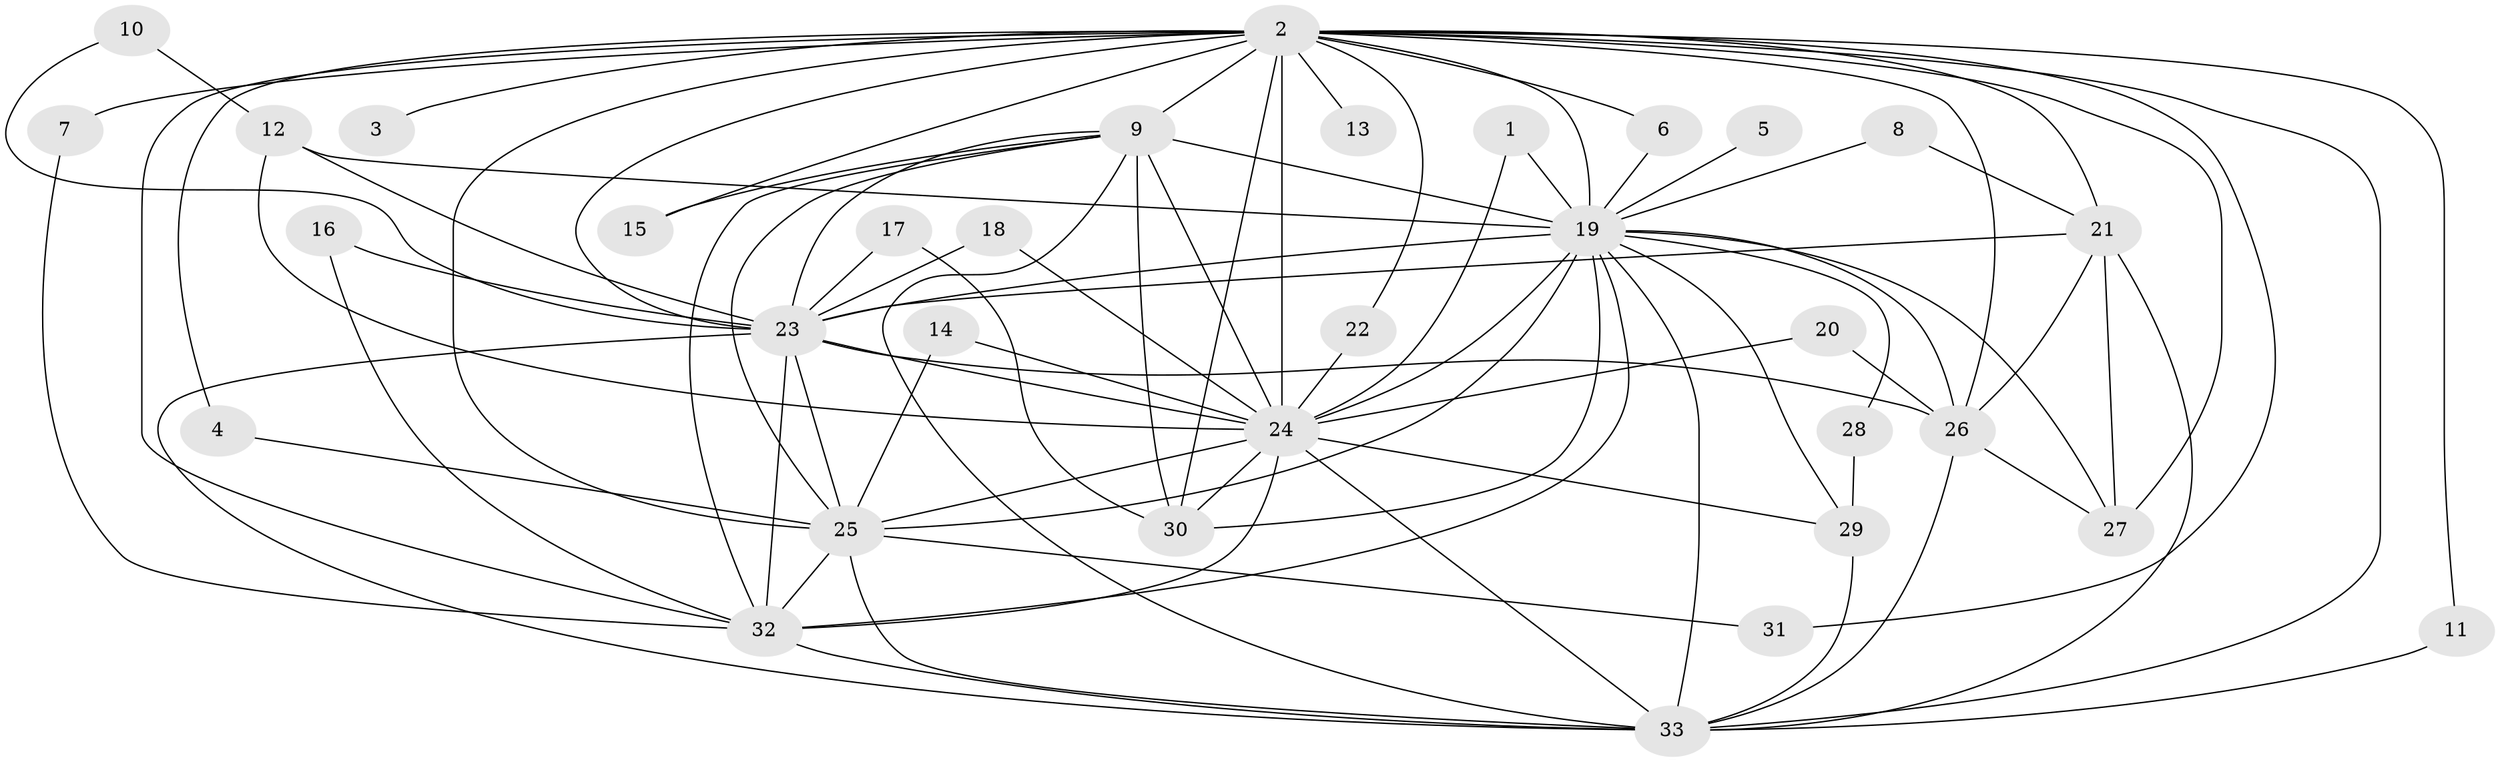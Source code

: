 // original degree distribution, {19: 0.045454545454545456, 20: 0.015151515151515152, 18: 0.015151515151515152, 15: 0.015151515151515152, 16: 0.030303030303030304, 14: 0.015151515151515152, 13: 0.015151515151515152, 3: 0.13636363636363635, 4: 0.15151515151515152, 2: 0.5454545454545454, 6: 0.015151515151515152}
// Generated by graph-tools (version 1.1) at 2025/25/03/09/25 03:25:43]
// undirected, 33 vertices, 85 edges
graph export_dot {
graph [start="1"]
  node [color=gray90,style=filled];
  1;
  2;
  3;
  4;
  5;
  6;
  7;
  8;
  9;
  10;
  11;
  12;
  13;
  14;
  15;
  16;
  17;
  18;
  19;
  20;
  21;
  22;
  23;
  24;
  25;
  26;
  27;
  28;
  29;
  30;
  31;
  32;
  33;
  1 -- 19 [weight=1.0];
  1 -- 24 [weight=1.0];
  2 -- 3 [weight=1.0];
  2 -- 4 [weight=1.0];
  2 -- 6 [weight=1.0];
  2 -- 7 [weight=2.0];
  2 -- 9 [weight=3.0];
  2 -- 11 [weight=1.0];
  2 -- 13 [weight=2.0];
  2 -- 15 [weight=1.0];
  2 -- 19 [weight=4.0];
  2 -- 21 [weight=1.0];
  2 -- 22 [weight=1.0];
  2 -- 23 [weight=2.0];
  2 -- 24 [weight=4.0];
  2 -- 25 [weight=3.0];
  2 -- 26 [weight=1.0];
  2 -- 27 [weight=1.0];
  2 -- 30 [weight=2.0];
  2 -- 31 [weight=1.0];
  2 -- 32 [weight=3.0];
  2 -- 33 [weight=3.0];
  4 -- 25 [weight=1.0];
  5 -- 19 [weight=1.0];
  6 -- 19 [weight=1.0];
  7 -- 32 [weight=1.0];
  8 -- 19 [weight=1.0];
  8 -- 21 [weight=1.0];
  9 -- 15 [weight=1.0];
  9 -- 19 [weight=3.0];
  9 -- 23 [weight=1.0];
  9 -- 24 [weight=1.0];
  9 -- 25 [weight=1.0];
  9 -- 30 [weight=1.0];
  9 -- 32 [weight=1.0];
  9 -- 33 [weight=2.0];
  10 -- 12 [weight=1.0];
  10 -- 23 [weight=1.0];
  11 -- 33 [weight=1.0];
  12 -- 19 [weight=1.0];
  12 -- 23 [weight=1.0];
  12 -- 24 [weight=1.0];
  14 -- 24 [weight=1.0];
  14 -- 25 [weight=1.0];
  16 -- 23 [weight=1.0];
  16 -- 32 [weight=1.0];
  17 -- 23 [weight=1.0];
  17 -- 30 [weight=1.0];
  18 -- 23 [weight=3.0];
  18 -- 24 [weight=1.0];
  19 -- 23 [weight=3.0];
  19 -- 24 [weight=2.0];
  19 -- 25 [weight=2.0];
  19 -- 26 [weight=1.0];
  19 -- 27 [weight=1.0];
  19 -- 28 [weight=1.0];
  19 -- 29 [weight=1.0];
  19 -- 30 [weight=1.0];
  19 -- 32 [weight=2.0];
  19 -- 33 [weight=2.0];
  20 -- 24 [weight=1.0];
  20 -- 26 [weight=1.0];
  21 -- 23 [weight=1.0];
  21 -- 26 [weight=1.0];
  21 -- 27 [weight=1.0];
  21 -- 33 [weight=1.0];
  22 -- 24 [weight=1.0];
  23 -- 24 [weight=2.0];
  23 -- 25 [weight=1.0];
  23 -- 26 [weight=1.0];
  23 -- 32 [weight=1.0];
  23 -- 33 [weight=2.0];
  24 -- 25 [weight=1.0];
  24 -- 29 [weight=1.0];
  24 -- 30 [weight=1.0];
  24 -- 32 [weight=2.0];
  24 -- 33 [weight=2.0];
  25 -- 31 [weight=1.0];
  25 -- 32 [weight=1.0];
  25 -- 33 [weight=3.0];
  26 -- 27 [weight=1.0];
  26 -- 33 [weight=1.0];
  28 -- 29 [weight=1.0];
  29 -- 33 [weight=2.0];
  32 -- 33 [weight=1.0];
}
